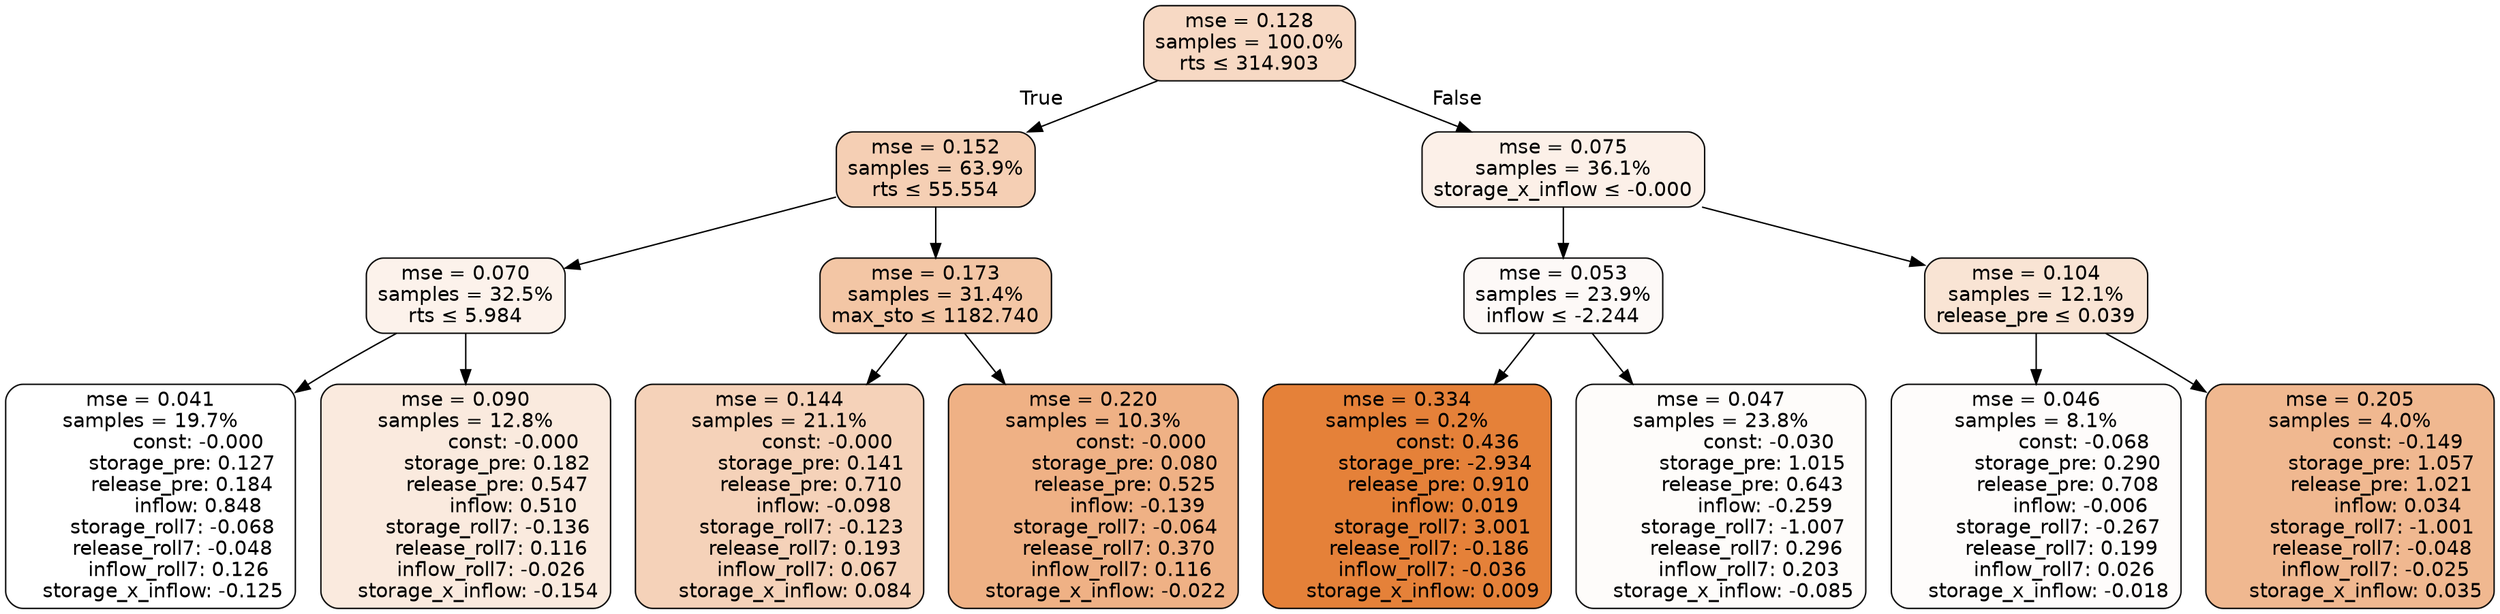 digraph tree {
bgcolor="transparent"
node [shape=rectangle, style="filled, rounded", color="black", fontname=helvetica] ;
edge [fontname=helvetica] ;
	"0" [label="mse = 0.128
samples = 100.0%
rts &le; 314.903", fillcolor="#f7d9c4"]
	"1" [label="mse = 0.152
samples = 63.9%
rts &le; 55.554", fillcolor="#f5cfb4"]
	"2" [label="mse = 0.070
samples = 32.5%
rts &le; 5.984", fillcolor="#fcf2eb"]
	"3" [label="mse = 0.041
samples = 19.7%
               const: -0.000
          storage_pre: 0.127
          release_pre: 0.184
               inflow: 0.848
       storage_roll7: -0.068
       release_roll7: -0.048
         inflow_roll7: 0.126
    storage_x_inflow: -0.125", fillcolor="#ffffff"]
	"4" [label="mse = 0.090
samples = 12.8%
               const: -0.000
          storage_pre: 0.182
          release_pre: 0.547
               inflow: 0.510
       storage_roll7: -0.136
        release_roll7: 0.116
        inflow_roll7: -0.026
    storage_x_inflow: -0.154", fillcolor="#faeade"]
	"5" [label="mse = 0.173
samples = 31.4%
max_sto &le; 1182.740", fillcolor="#f3c6a5"]
	"6" [label="mse = 0.144
samples = 21.1%
               const: -0.000
          storage_pre: 0.141
          release_pre: 0.710
              inflow: -0.098
       storage_roll7: -0.123
        release_roll7: 0.193
         inflow_roll7: 0.067
     storage_x_inflow: 0.084", fillcolor="#f5d2b9"]
	"7" [label="mse = 0.220
samples = 10.3%
               const: -0.000
          storage_pre: 0.080
          release_pre: 0.525
              inflow: -0.139
       storage_roll7: -0.064
        release_roll7: 0.370
         inflow_roll7: 0.116
    storage_x_inflow: -0.022", fillcolor="#efb185"]
	"8" [label="mse = 0.075
samples = 36.1%
storage_x_inflow &le; -0.000", fillcolor="#fcf0e8"]
	"9" [label="mse = 0.053
samples = 23.9%
inflow &le; -2.244", fillcolor="#fdf9f7"]
	"10" [label="mse = 0.334
samples = 0.2%
                const: 0.436
         storage_pre: -2.934
          release_pre: 0.910
               inflow: 0.019
        storage_roll7: 3.001
       release_roll7: -0.186
        inflow_roll7: -0.036
     storage_x_inflow: 0.009", fillcolor="#e58139"]
	"11" [label="mse = 0.047
samples = 23.8%
               const: -0.030
          storage_pre: 1.015
          release_pre: 0.643
              inflow: -0.259
       storage_roll7: -1.007
        release_roll7: 0.296
         inflow_roll7: 0.203
    storage_x_inflow: -0.085", fillcolor="#fefcfa"]
	"12" [label="mse = 0.104
samples = 12.1%
release_pre &le; 0.039", fillcolor="#f9e4d4"]
	"13" [label="mse = 0.046
samples = 8.1%
               const: -0.068
          storage_pre: 0.290
          release_pre: 0.708
              inflow: -0.006
       storage_roll7: -0.267
        release_roll7: 0.199
         inflow_roll7: 0.026
    storage_x_inflow: -0.018", fillcolor="#fefcfb"]
	"14" [label="mse = 0.205
samples = 4.0%
               const: -0.149
          storage_pre: 1.057
          release_pre: 1.021
               inflow: 0.034
       storage_roll7: -1.001
       release_roll7: -0.048
        inflow_roll7: -0.025
     storage_x_inflow: 0.035", fillcolor="#f0b890"]

	"0" -> "1" [labeldistance=2.5, labelangle=45, headlabel="True"]
	"1" -> "2"
	"2" -> "3"
	"2" -> "4"
	"1" -> "5"
	"5" -> "6"
	"5" -> "7"
	"0" -> "8" [labeldistance=2.5, labelangle=-45, headlabel="False"]
	"8" -> "9"
	"9" -> "10"
	"9" -> "11"
	"8" -> "12"
	"12" -> "13"
	"12" -> "14"
}